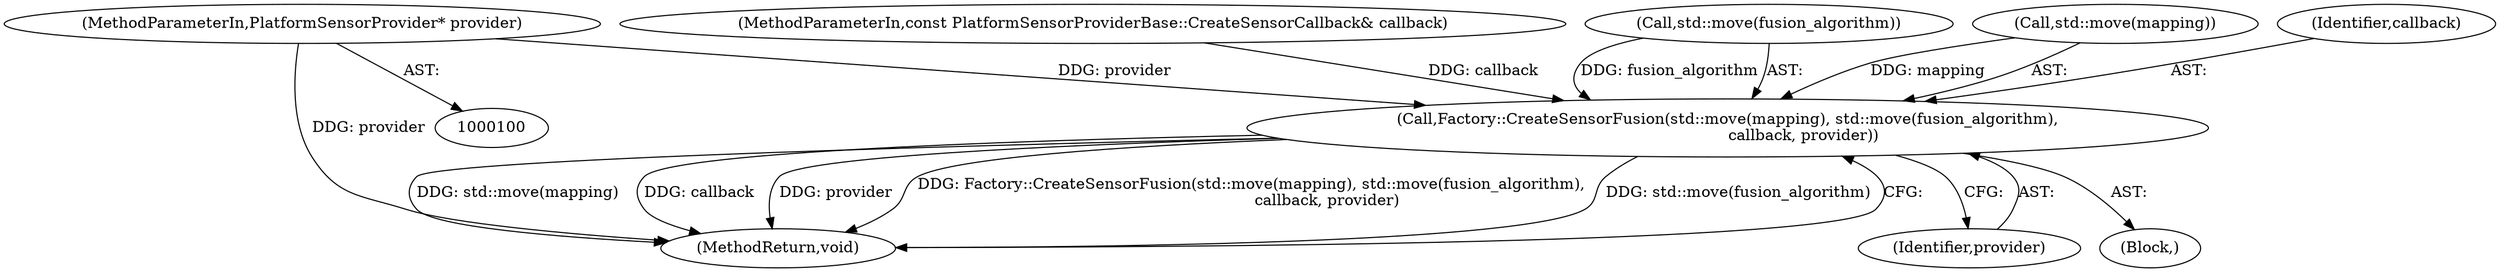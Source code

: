 digraph "1_Chrome_c0c8978849ac57e4ecd613ddc8ff7852a2054734_8@pointer" {
"1000102" [label="(MethodParameterIn,PlatformSensorProvider* provider)"];
"1000106" [label="(Call,Factory::CreateSensorFusion(std::move(mapping), std::move(fusion_algorithm),\n                               callback, provider))"];
"1000105" [label="(Block,)"];
"1000104" [label="(MethodParameterIn,const PlatformSensorProviderBase::CreateSensorCallback& callback)"];
"1000109" [label="(Call,std::move(fusion_algorithm))"];
"1000107" [label="(Call,std::move(mapping))"];
"1000102" [label="(MethodParameterIn,PlatformSensorProvider* provider)"];
"1000106" [label="(Call,Factory::CreateSensorFusion(std::move(mapping), std::move(fusion_algorithm),\n                               callback, provider))"];
"1000111" [label="(Identifier,callback)"];
"1000113" [label="(MethodReturn,void)"];
"1000112" [label="(Identifier,provider)"];
"1000102" -> "1000100"  [label="AST: "];
"1000102" -> "1000113"  [label="DDG: provider"];
"1000102" -> "1000106"  [label="DDG: provider"];
"1000106" -> "1000105"  [label="AST: "];
"1000106" -> "1000112"  [label="CFG: "];
"1000107" -> "1000106"  [label="AST: "];
"1000109" -> "1000106"  [label="AST: "];
"1000111" -> "1000106"  [label="AST: "];
"1000112" -> "1000106"  [label="AST: "];
"1000113" -> "1000106"  [label="CFG: "];
"1000106" -> "1000113"  [label="DDG: std::move(mapping)"];
"1000106" -> "1000113"  [label="DDG: callback"];
"1000106" -> "1000113"  [label="DDG: provider"];
"1000106" -> "1000113"  [label="DDG: Factory::CreateSensorFusion(std::move(mapping), std::move(fusion_algorithm),\n                               callback, provider)"];
"1000106" -> "1000113"  [label="DDG: std::move(fusion_algorithm)"];
"1000107" -> "1000106"  [label="DDG: mapping"];
"1000109" -> "1000106"  [label="DDG: fusion_algorithm"];
"1000104" -> "1000106"  [label="DDG: callback"];
}
